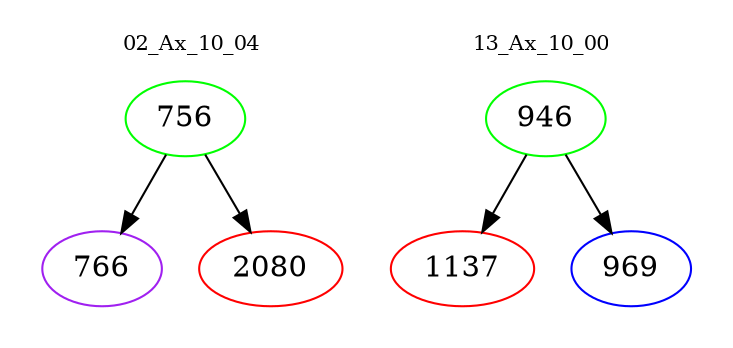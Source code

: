 digraph{
subgraph cluster_0 {
color = white
label = "02_Ax_10_04";
fontsize=10;
T0_756 [label="756", color="green"]
T0_756 -> T0_766 [color="black"]
T0_766 [label="766", color="purple"]
T0_756 -> T0_2080 [color="black"]
T0_2080 [label="2080", color="red"]
}
subgraph cluster_1 {
color = white
label = "13_Ax_10_00";
fontsize=10;
T1_946 [label="946", color="green"]
T1_946 -> T1_1137 [color="black"]
T1_1137 [label="1137", color="red"]
T1_946 -> T1_969 [color="black"]
T1_969 [label="969", color="blue"]
}
}
